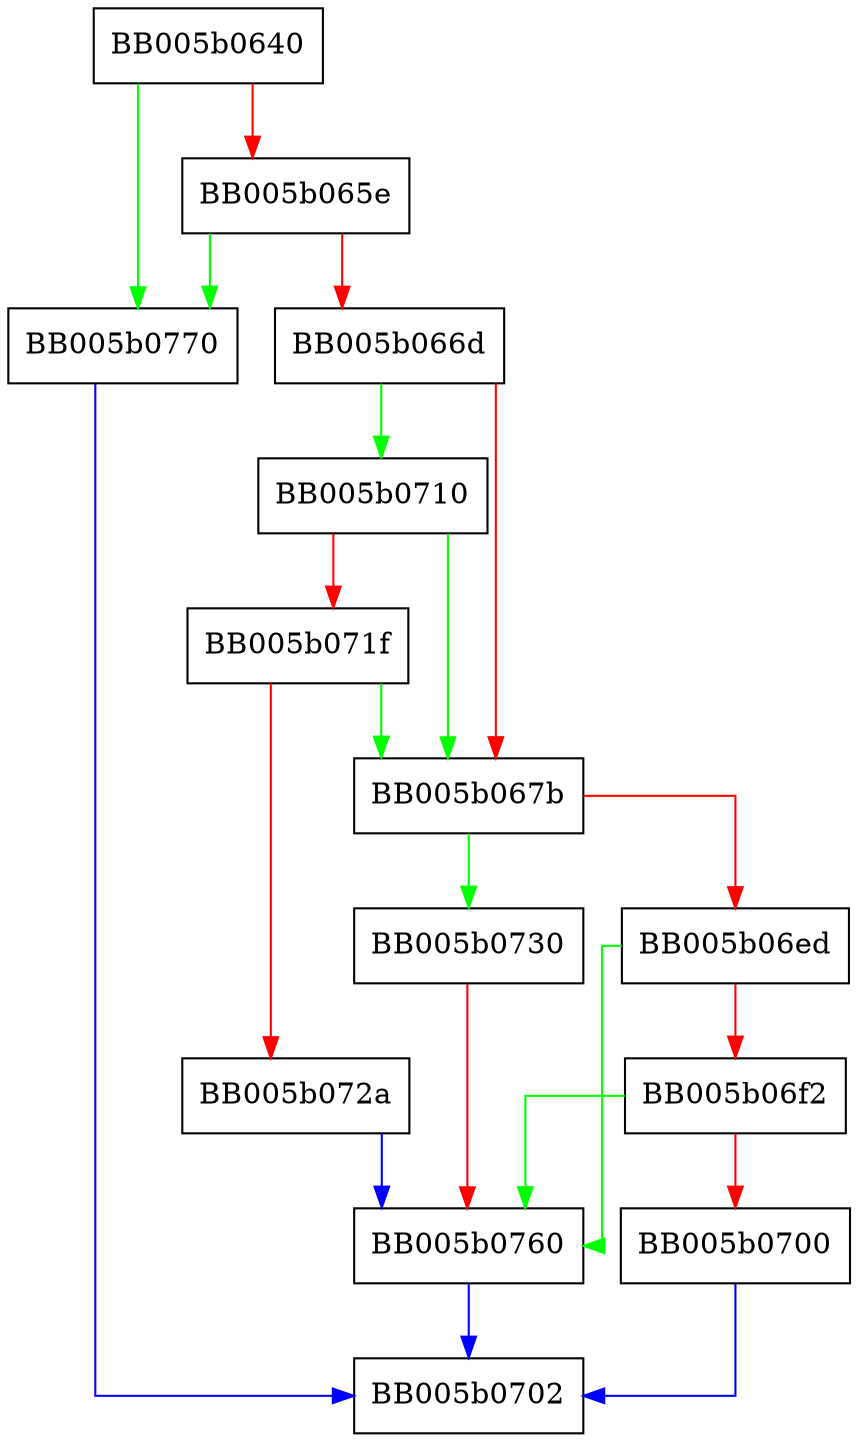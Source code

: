 digraph EVP_PKEY_CTX_get_dh_kdf_outlen {
  node [shape="box"];
  graph [splines=ortho];
  BB005b0640 -> BB005b0770 [color="green"];
  BB005b0640 -> BB005b065e [color="red"];
  BB005b065e -> BB005b0770 [color="green"];
  BB005b065e -> BB005b066d [color="red"];
  BB005b066d -> BB005b0710 [color="green"];
  BB005b066d -> BB005b067b [color="red"];
  BB005b067b -> BB005b0730 [color="green"];
  BB005b067b -> BB005b06ed [color="red"];
  BB005b06ed -> BB005b0760 [color="green"];
  BB005b06ed -> BB005b06f2 [color="red"];
  BB005b06f2 -> BB005b0760 [color="green"];
  BB005b06f2 -> BB005b0700 [color="red"];
  BB005b0700 -> BB005b0702 [color="blue"];
  BB005b0710 -> BB005b067b [color="green"];
  BB005b0710 -> BB005b071f [color="red"];
  BB005b071f -> BB005b067b [color="green"];
  BB005b071f -> BB005b072a [color="red"];
  BB005b072a -> BB005b0760 [color="blue"];
  BB005b0730 -> BB005b0760 [color="red"];
  BB005b0760 -> BB005b0702 [color="blue"];
  BB005b0770 -> BB005b0702 [color="blue"];
}